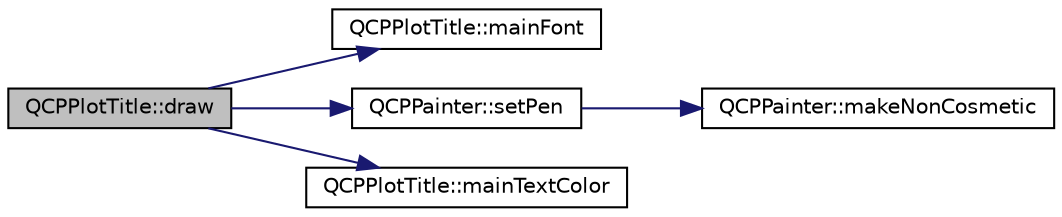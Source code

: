 digraph "QCPPlotTitle::draw"
{
  edge [fontname="Helvetica",fontsize="10",labelfontname="Helvetica",labelfontsize="10"];
  node [fontname="Helvetica",fontsize="10",shape=record];
  rankdir="LR";
  Node1 [label="QCPPlotTitle::draw",height=0.2,width=0.4,color="black", fillcolor="grey75", style="filled", fontcolor="black"];
  Node1 -> Node2 [color="midnightblue",fontsize="10",style="solid",fontname="Helvetica"];
  Node2 [label="QCPPlotTitle::mainFont",height=0.2,width=0.4,color="black", fillcolor="white", style="filled",URL="$class_q_c_p_plot_title.html#a7e74004e3a68118b16491848708a8b3a"];
  Node1 -> Node3 [color="midnightblue",fontsize="10",style="solid",fontname="Helvetica"];
  Node3 [label="QCPPainter::setPen",height=0.2,width=0.4,color="black", fillcolor="white", style="filled",URL="$class_q_c_p_painter.html#af9c7a4cd1791403901f8c5b82a150195"];
  Node3 -> Node4 [color="midnightblue",fontsize="10",style="solid",fontname="Helvetica"];
  Node4 [label="QCPPainter::makeNonCosmetic",height=0.2,width=0.4,color="black", fillcolor="white", style="filled",URL="$class_q_c_p_painter.html#a7e63fbcf47e35c6f2ecd11b8fef7c7d8"];
  Node1 -> Node5 [color="midnightblue",fontsize="10",style="solid",fontname="Helvetica"];
  Node5 [label="QCPPlotTitle::mainTextColor",height=0.2,width=0.4,color="black", fillcolor="white", style="filled",URL="$class_q_c_p_plot_title.html#ac1b02546563a2e76f97d78a576f82f5a"];
}

